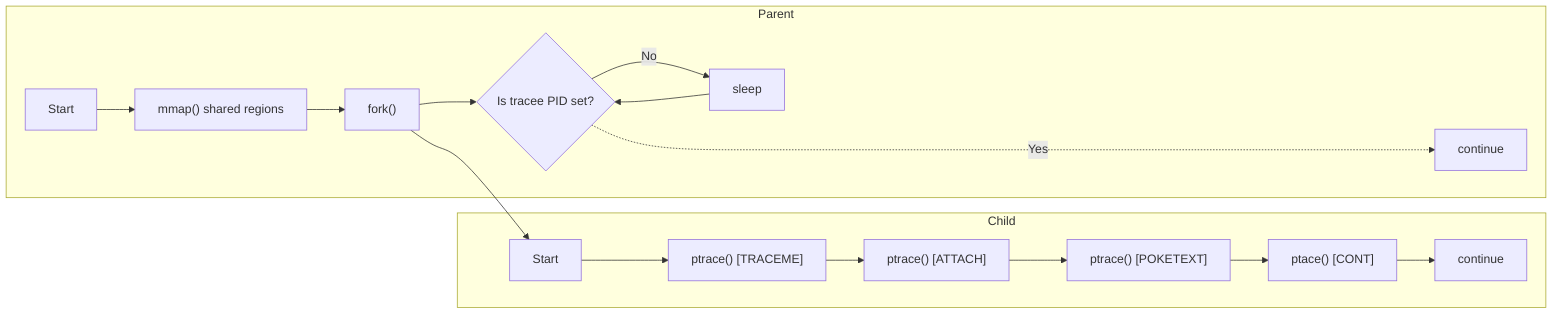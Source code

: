 flowchart LR
    subgraph Parent
        pStart[Start]
        pMmap["mmap() shared regions"]
        pFork["fork()"]
        pTestTraceePid{Is tracee PID set?}
        pWait[sleep]
        pContinue[continue]
    end

    subgraph Child
        cStart[Start]
        cPtraceMe["ptrace() [TRACEME]"]
        cPtraceAttach["ptrace() [ATTACH]"]
        cPtracePoketext["ptrace() [POKETEXT]"]
        cPtraceCont["ptace() [CONT]"]
        cContinue[continue]
    end

    pStart-->pMmap
    pMmap-->pFork
    pFork-->pTestTraceePid
    pFork-->cStart
    pTestTraceePid-->|No|pWait
    pTestTraceePid-.....->|Yes|pContinue
    pWait-->pTestTraceePid

    cStart-->cPtraceMe
    cPtraceMe-->cPtraceAttach
    cPtraceAttach-->cPtracePoketext
    cPtracePoketext-->cPtraceCont
    cPtraceCont-->cContinue
